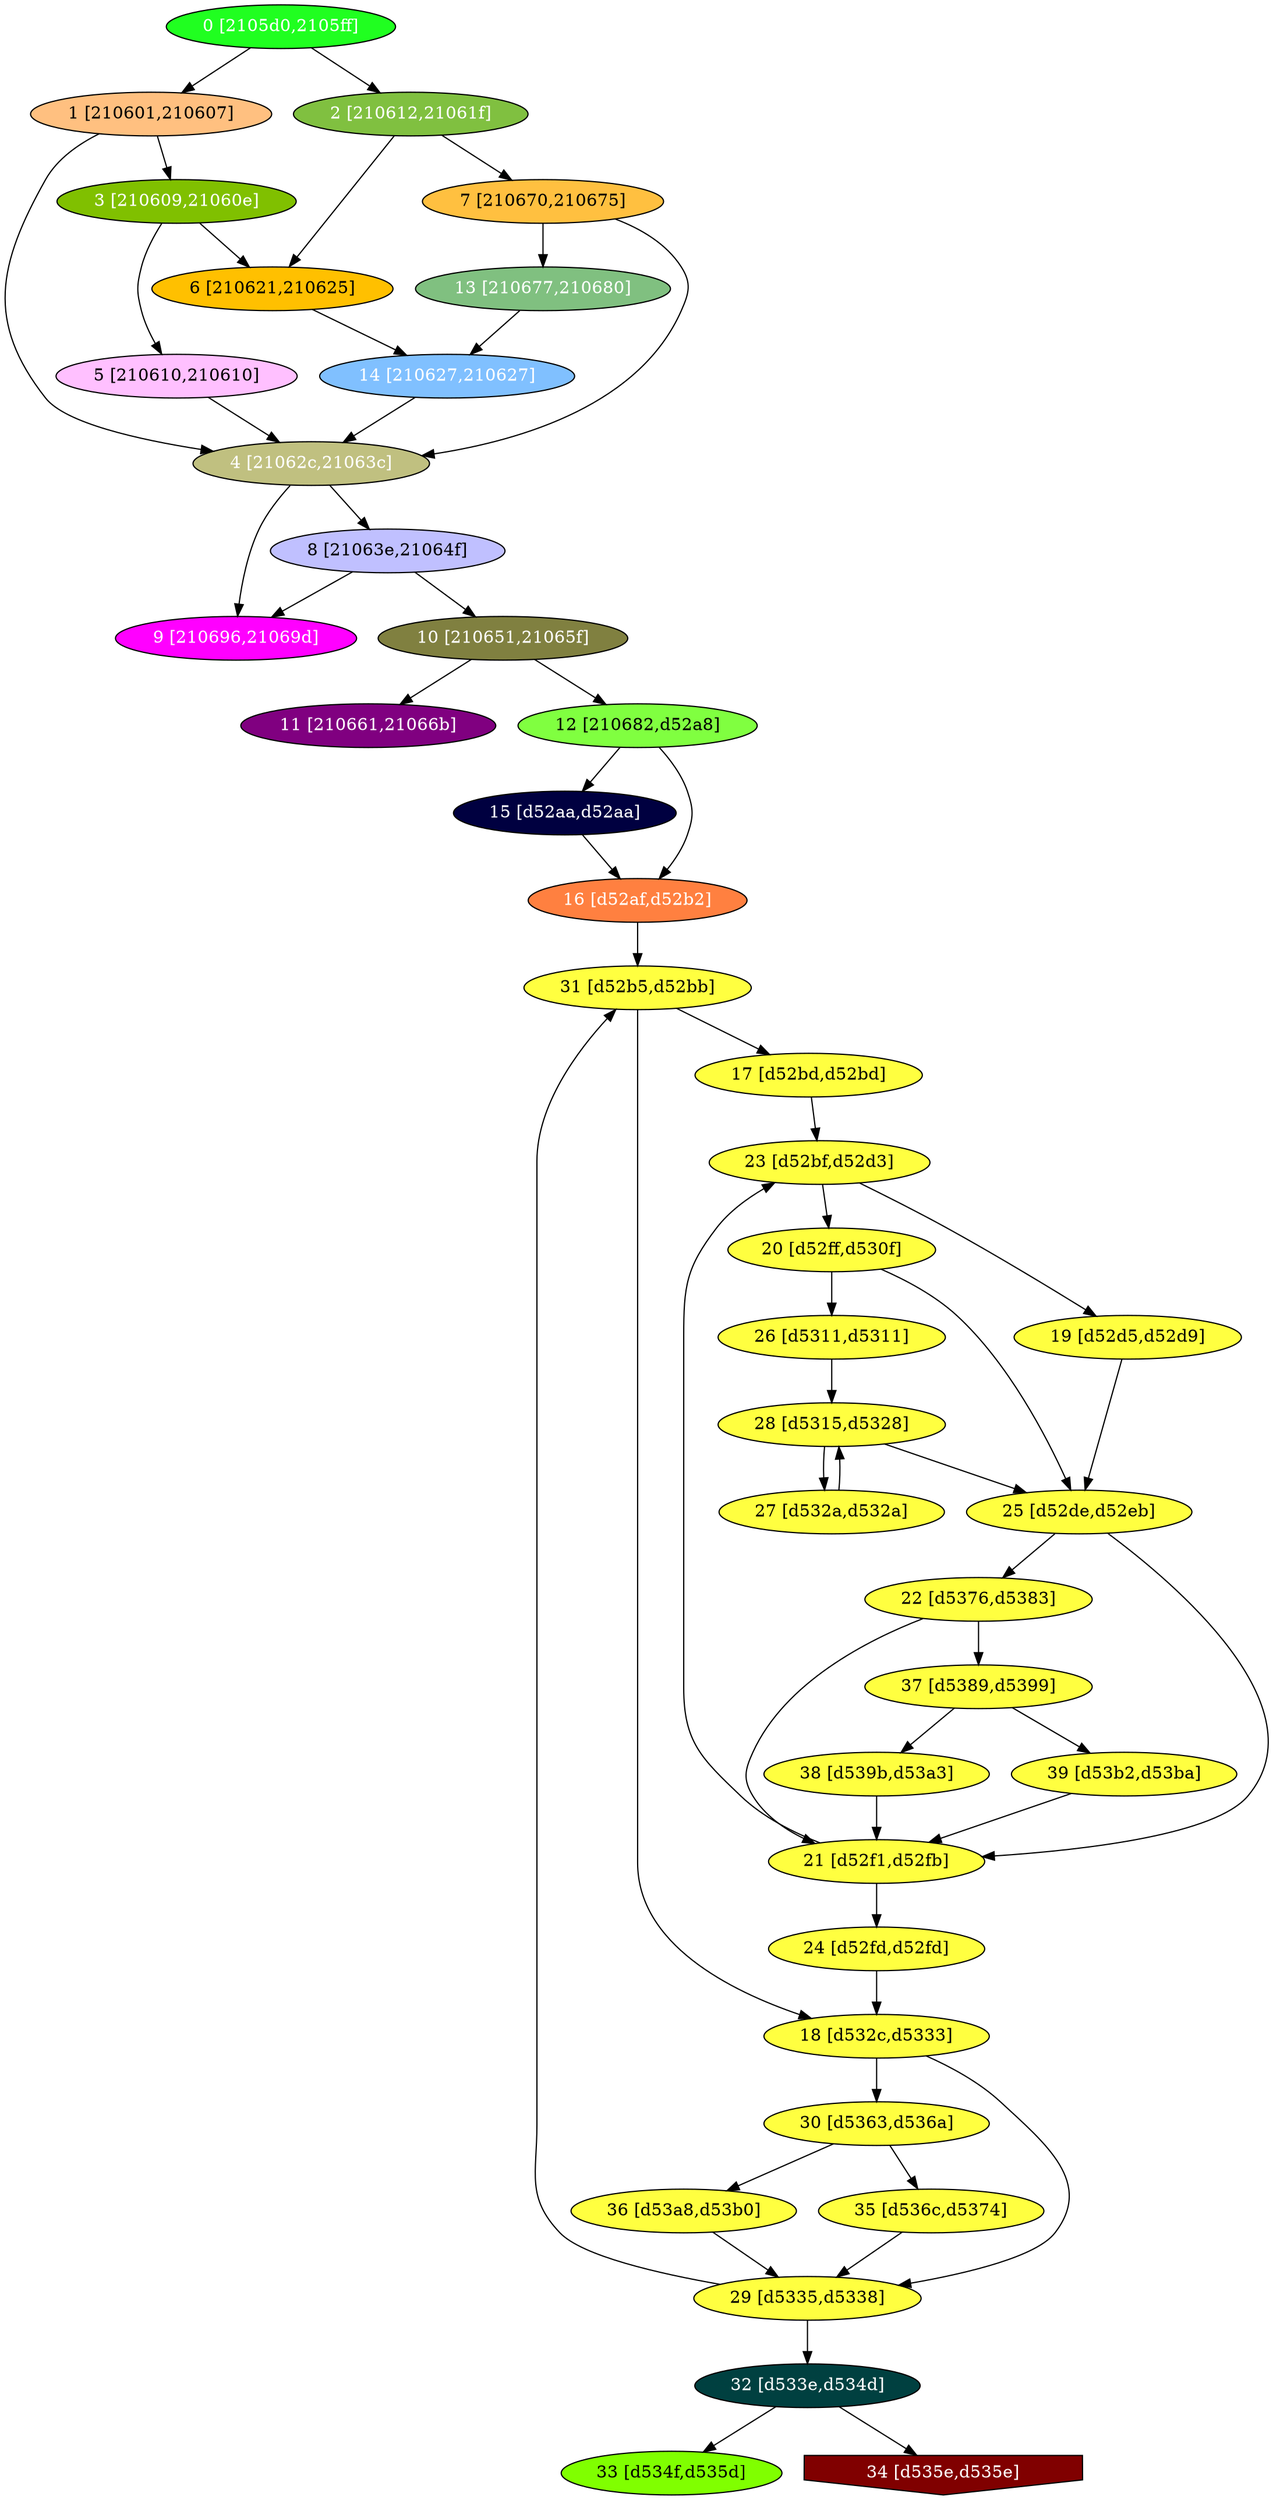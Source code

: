 diGraph libnss3{
	libnss3_0  [style=filled fillcolor="#20FF20" fontcolor="#ffffff" shape=oval label="0 [2105d0,2105ff]"]
	libnss3_1  [style=filled fillcolor="#FFC080" fontcolor="#000000" shape=oval label="1 [210601,210607]"]
	libnss3_2  [style=filled fillcolor="#80C040" fontcolor="#ffffff" shape=oval label="2 [210612,21061f]"]
	libnss3_3  [style=filled fillcolor="#80C000" fontcolor="#ffffff" shape=oval label="3 [210609,21060e]"]
	libnss3_4  [style=filled fillcolor="#C0C080" fontcolor="#ffffff" shape=oval label="4 [21062c,21063c]"]
	libnss3_5  [style=filled fillcolor="#FFC0FF" fontcolor="#000000" shape=oval label="5 [210610,210610]"]
	libnss3_6  [style=filled fillcolor="#FFC000" fontcolor="#000000" shape=oval label="6 [210621,210625]"]
	libnss3_7  [style=filled fillcolor="#FFC040" fontcolor="#000000" shape=oval label="7 [210670,210675]"]
	libnss3_8  [style=filled fillcolor="#C0C0FF" fontcolor="#000000" shape=oval label="8 [21063e,21064f]"]
	libnss3_9  [style=filled fillcolor="#FF00FF" fontcolor="#ffffff" shape=oval label="9 [210696,21069d]"]
	libnss3_a  [style=filled fillcolor="#808040" fontcolor="#ffffff" shape=oval label="10 [210651,21065f]"]
	libnss3_b  [style=filled fillcolor="#800080" fontcolor="#ffffff" shape=oval label="11 [210661,21066b]"]
	libnss3_c  [style=filled fillcolor="#80FF40" fontcolor="#000000" shape=oval label="12 [210682,d52a8]"]
	libnss3_d  [style=filled fillcolor="#80C080" fontcolor="#ffffff" shape=oval label="13 [210677,210680]"]
	libnss3_e  [style=filled fillcolor="#80C0FF" fontcolor="#ffffff" shape=oval label="14 [210627,210627]"]
	libnss3_f  [style=filled fillcolor="#000040" fontcolor="#ffffff" shape=oval label="15 [d52aa,d52aa]"]
	libnss3_10  [style=filled fillcolor="#FF8040" fontcolor="#ffffff" shape=oval label="16 [d52af,d52b2]"]
	libnss3_11  [style=filled fillcolor="#FFFF40" fontcolor="#000000" shape=oval label="17 [d52bd,d52bd]"]
	libnss3_12  [style=filled fillcolor="#FFFF40" fontcolor="#000000" shape=oval label="18 [d532c,d5333]"]
	libnss3_13  [style=filled fillcolor="#FFFF40" fontcolor="#000000" shape=oval label="19 [d52d5,d52d9]"]
	libnss3_14  [style=filled fillcolor="#FFFF40" fontcolor="#000000" shape=oval label="20 [d52ff,d530f]"]
	libnss3_15  [style=filled fillcolor="#FFFF40" fontcolor="#000000" shape=oval label="21 [d52f1,d52fb]"]
	libnss3_16  [style=filled fillcolor="#FFFF40" fontcolor="#000000" shape=oval label="22 [d5376,d5383]"]
	libnss3_17  [style=filled fillcolor="#FFFF40" fontcolor="#000000" shape=oval label="23 [d52bf,d52d3]"]
	libnss3_18  [style=filled fillcolor="#FFFF40" fontcolor="#000000" shape=oval label="24 [d52fd,d52fd]"]
	libnss3_19  [style=filled fillcolor="#FFFF40" fontcolor="#000000" shape=oval label="25 [d52de,d52eb]"]
	libnss3_1a  [style=filled fillcolor="#FFFF40" fontcolor="#000000" shape=oval label="26 [d5311,d5311]"]
	libnss3_1b  [style=filled fillcolor="#FFFF40" fontcolor="#000000" shape=oval label="27 [d532a,d532a]"]
	libnss3_1c  [style=filled fillcolor="#FFFF40" fontcolor="#000000" shape=oval label="28 [d5315,d5328]"]
	libnss3_1d  [style=filled fillcolor="#FFFF40" fontcolor="#000000" shape=oval label="29 [d5335,d5338]"]
	libnss3_1e  [style=filled fillcolor="#FFFF40" fontcolor="#000000" shape=oval label="30 [d5363,d536a]"]
	libnss3_1f  [style=filled fillcolor="#FFFF40" fontcolor="#000000" shape=oval label="31 [d52b5,d52bb]"]
	libnss3_20  [style=filled fillcolor="#004040" fontcolor="#ffffff" shape=oval label="32 [d533e,d534d]"]
	libnss3_21  [style=filled fillcolor="#80FF00" fontcolor="#000000" shape=oval label="33 [d534f,d535d]"]
	libnss3_22  [style=filled fillcolor="#800000" fontcolor="#ffffff" shape=invhouse label="34 [d535e,d535e]"]
	libnss3_23  [style=filled fillcolor="#FFFF40" fontcolor="#000000" shape=oval label="35 [d536c,d5374]"]
	libnss3_24  [style=filled fillcolor="#FFFF40" fontcolor="#000000" shape=oval label="36 [d53a8,d53b0]"]
	libnss3_25  [style=filled fillcolor="#FFFF40" fontcolor="#000000" shape=oval label="37 [d5389,d5399]"]
	libnss3_26  [style=filled fillcolor="#FFFF40" fontcolor="#000000" shape=oval label="38 [d539b,d53a3]"]
	libnss3_27  [style=filled fillcolor="#FFFF40" fontcolor="#000000" shape=oval label="39 [d53b2,d53ba]"]

	libnss3_0 -> libnss3_1
	libnss3_0 -> libnss3_2
	libnss3_1 -> libnss3_3
	libnss3_1 -> libnss3_4
	libnss3_2 -> libnss3_6
	libnss3_2 -> libnss3_7
	libnss3_3 -> libnss3_5
	libnss3_3 -> libnss3_6
	libnss3_4 -> libnss3_8
	libnss3_4 -> libnss3_9
	libnss3_5 -> libnss3_4
	libnss3_6 -> libnss3_e
	libnss3_7 -> libnss3_4
	libnss3_7 -> libnss3_d
	libnss3_8 -> libnss3_9
	libnss3_8 -> libnss3_a
	libnss3_a -> libnss3_b
	libnss3_a -> libnss3_c
	libnss3_c -> libnss3_f
	libnss3_c -> libnss3_10
	libnss3_d -> libnss3_e
	libnss3_e -> libnss3_4
	libnss3_f -> libnss3_10
	libnss3_10 -> libnss3_1f
	libnss3_11 -> libnss3_17
	libnss3_12 -> libnss3_1d
	libnss3_12 -> libnss3_1e
	libnss3_13 -> libnss3_19
	libnss3_14 -> libnss3_19
	libnss3_14 -> libnss3_1a
	libnss3_15 -> libnss3_17
	libnss3_15 -> libnss3_18
	libnss3_16 -> libnss3_15
	libnss3_16 -> libnss3_25
	libnss3_17 -> libnss3_13
	libnss3_17 -> libnss3_14
	libnss3_18 -> libnss3_12
	libnss3_19 -> libnss3_15
	libnss3_19 -> libnss3_16
	libnss3_1a -> libnss3_1c
	libnss3_1b -> libnss3_1c
	libnss3_1c -> libnss3_19
	libnss3_1c -> libnss3_1b
	libnss3_1d -> libnss3_1f
	libnss3_1d -> libnss3_20
	libnss3_1e -> libnss3_23
	libnss3_1e -> libnss3_24
	libnss3_1f -> libnss3_11
	libnss3_1f -> libnss3_12
	libnss3_20 -> libnss3_21
	libnss3_20 -> libnss3_22
	libnss3_23 -> libnss3_1d
	libnss3_24 -> libnss3_1d
	libnss3_25 -> libnss3_26
	libnss3_25 -> libnss3_27
	libnss3_26 -> libnss3_15
	libnss3_27 -> libnss3_15
}
